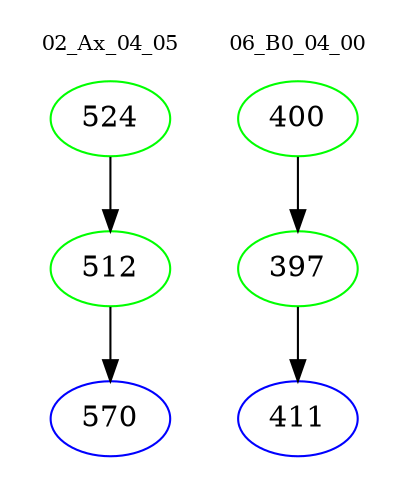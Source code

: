 digraph{
subgraph cluster_0 {
color = white
label = "02_Ax_04_05";
fontsize=10;
T0_524 [label="524", color="green"]
T0_524 -> T0_512 [color="black"]
T0_512 [label="512", color="green"]
T0_512 -> T0_570 [color="black"]
T0_570 [label="570", color="blue"]
}
subgraph cluster_1 {
color = white
label = "06_B0_04_00";
fontsize=10;
T1_400 [label="400", color="green"]
T1_400 -> T1_397 [color="black"]
T1_397 [label="397", color="green"]
T1_397 -> T1_411 [color="black"]
T1_411 [label="411", color="blue"]
}
}
